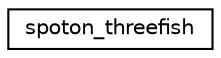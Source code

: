 digraph "Graphical Class Hierarchy"
{
  edge [fontname="Helvetica",fontsize="10",labelfontname="Helvetica",labelfontsize="10"];
  node [fontname="Helvetica",fontsize="10",shape=record];
  rankdir="LR";
  Node0 [label="spoton_threefish",height=0.2,width=0.4,color="black", fillcolor="white", style="filled",URL="$classspoton__threefish.html"];
}
